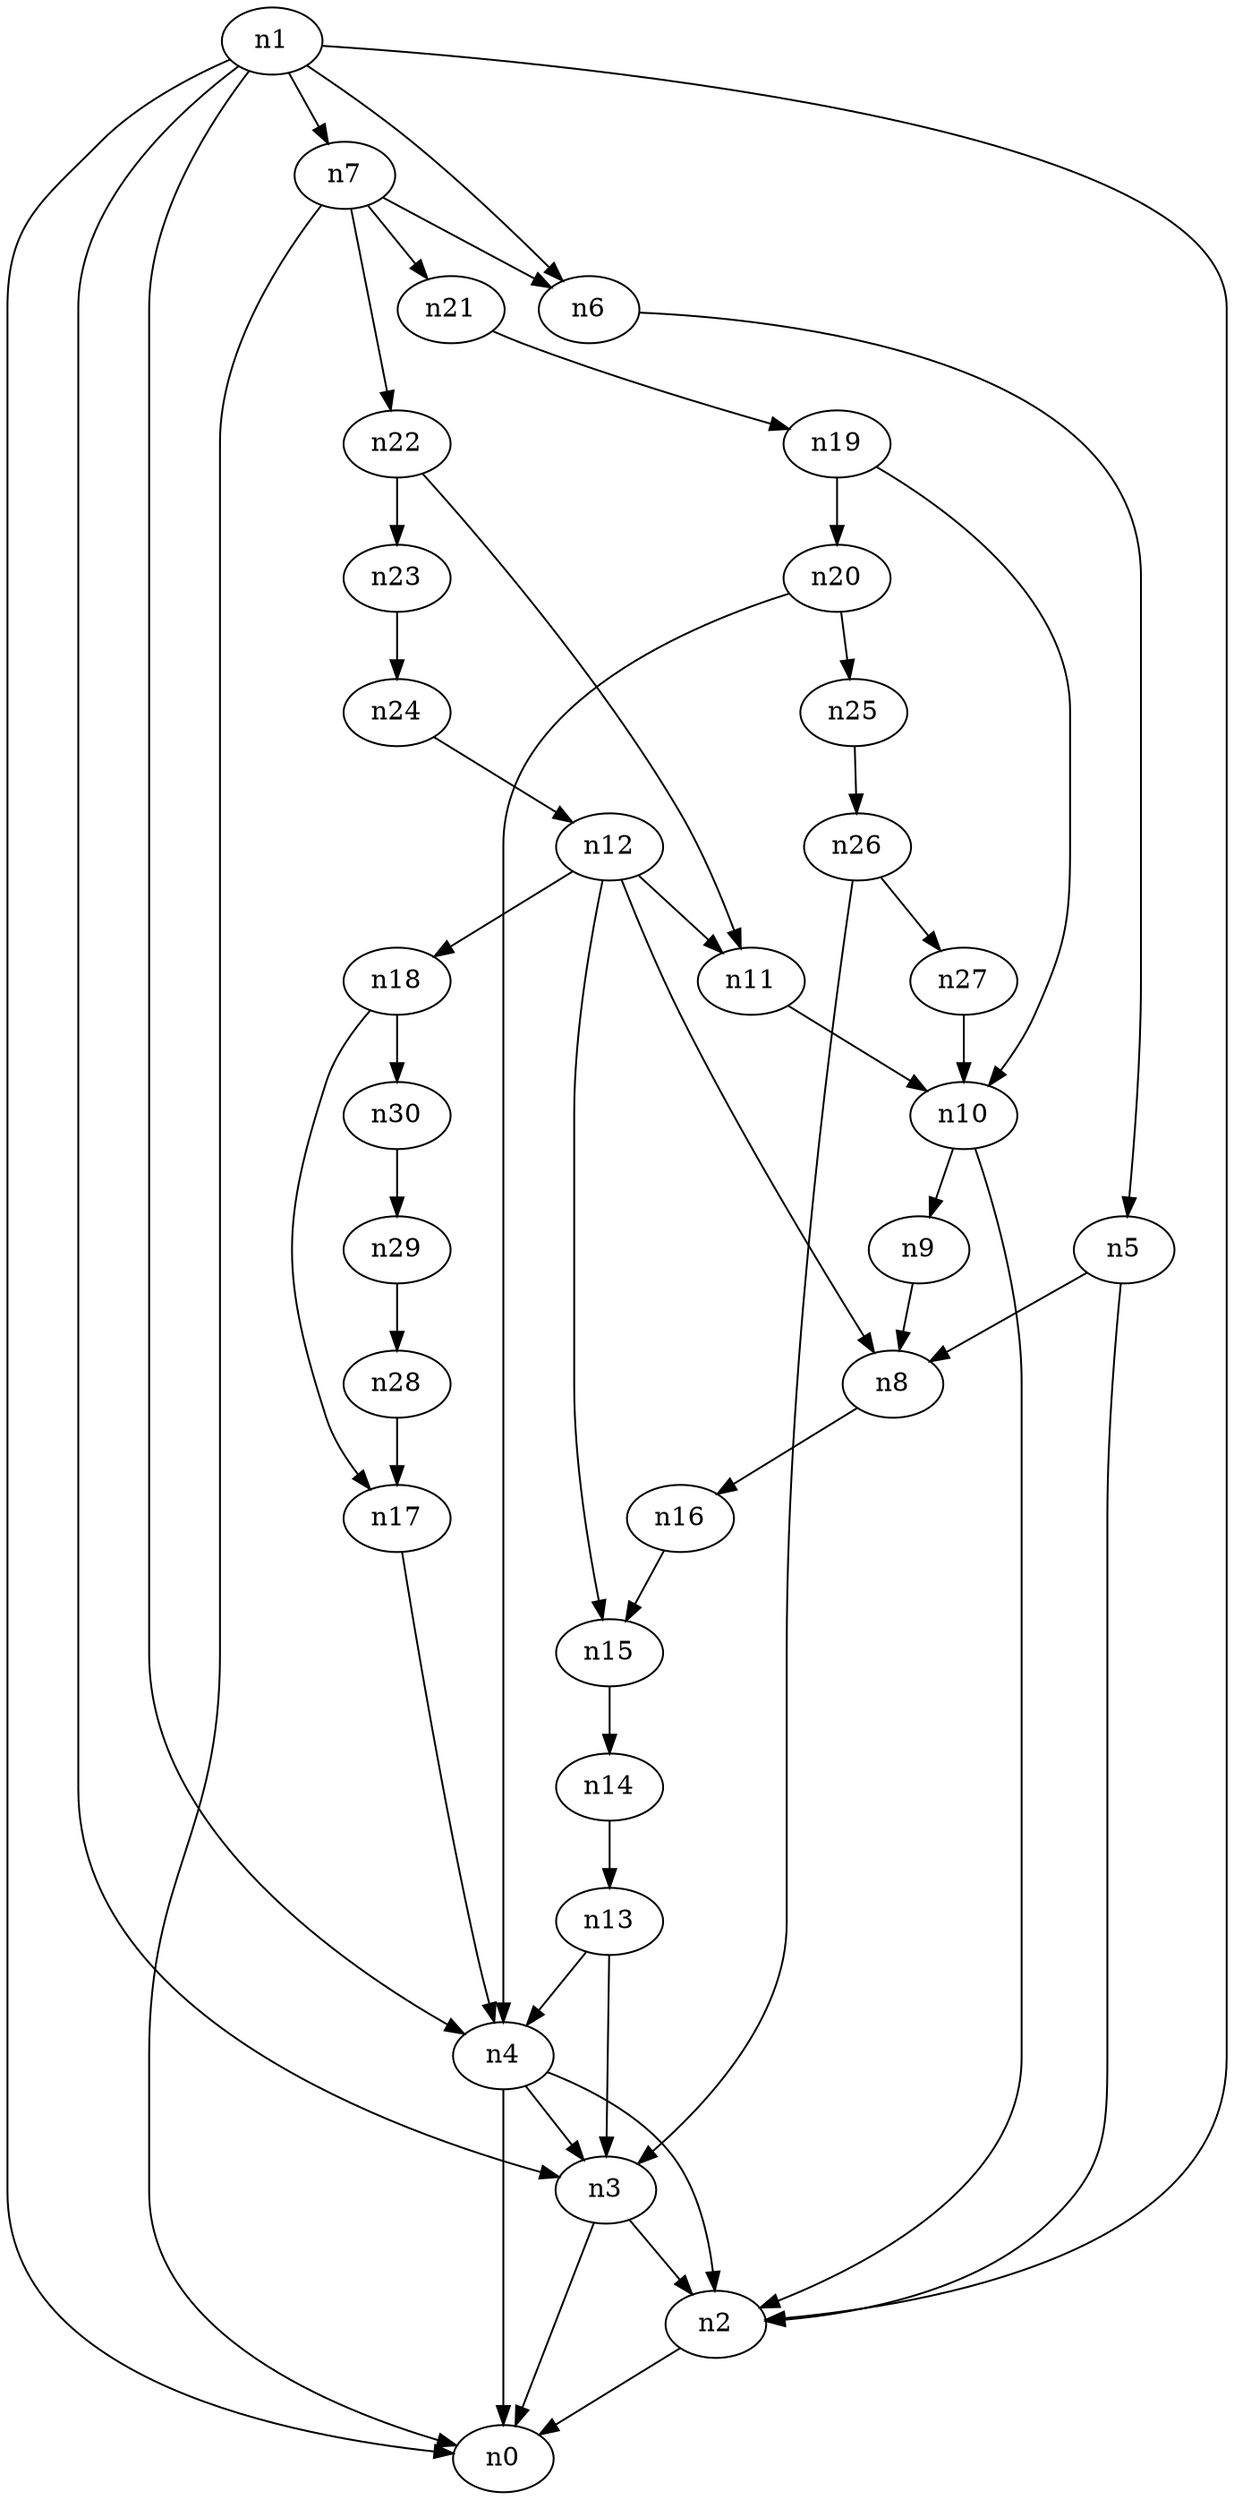 digraph G {
	n1 -> n0	 [_graphml_id=e0];
	n1 -> n2	 [_graphml_id=e1];
	n1 -> n3	 [_graphml_id=e6];
	n1 -> n4	 [_graphml_id=e9];
	n1 -> n6	 [_graphml_id=e12];
	n1 -> n7	 [_graphml_id=e14];
	n2 -> n0	 [_graphml_id=e5];
	n3 -> n0	 [_graphml_id=e8];
	n3 -> n2	 [_graphml_id=e2];
	n4 -> n0	 [_graphml_id=e4];
	n4 -> n2	 [_graphml_id=e7];
	n4 -> n3	 [_graphml_id=e3];
	n5 -> n2	 [_graphml_id=e10];
	n5 -> n8	 [_graphml_id=e16];
	n6 -> n5	 [_graphml_id=e11];
	n7 -> n0	 [_graphml_id=e13];
	n7 -> n6	 [_graphml_id=e15];
	n7 -> n21	 [_graphml_id=e35];
	n7 -> n22	 [_graphml_id=e38];
	n8 -> n16	 [_graphml_id=e28];
	n9 -> n8	 [_graphml_id=e17];
	n10 -> n2	 [_graphml_id=e19];
	n10 -> n9	 [_graphml_id=e18];
	n11 -> n10	 [_graphml_id=e20];
	n12 -> n8	 [_graphml_id=e22];
	n12 -> n11	 [_graphml_id=e21];
	n12 -> n15	 [_graphml_id=e37];
	n12 -> n18	 [_graphml_id=e31];
	n13 -> n3	 [_graphml_id=e23];
	n13 -> n4	 [_graphml_id=e24];
	n14 -> n13	 [_graphml_id=e25];
	n15 -> n14	 [_graphml_id=e26];
	n16 -> n15	 [_graphml_id=e27];
	n17 -> n4	 [_graphml_id=e29];
	n18 -> n17	 [_graphml_id=e30];
	n18 -> n30	 [_graphml_id=e51];
	n19 -> n10	 [_graphml_id=e32];
	n19 -> n20	 [_graphml_id=e33];
	n20 -> n4	 [_graphml_id=e34];
	n20 -> n25	 [_graphml_id=e42];
	n21 -> n19	 [_graphml_id=e36];
	n22 -> n11	 [_graphml_id=e47];
	n22 -> n23	 [_graphml_id=e39];
	n23 -> n24	 [_graphml_id=e40];
	n24 -> n12	 [_graphml_id=e41];
	n25 -> n26	 [_graphml_id=e43];
	n26 -> n3	 [_graphml_id=e44];
	n26 -> n27	 [_graphml_id=e45];
	n27 -> n10	 [_graphml_id=e46];
	n28 -> n17	 [_graphml_id=e48];
	n29 -> n28	 [_graphml_id=e49];
	n30 -> n29	 [_graphml_id=e50];
}
